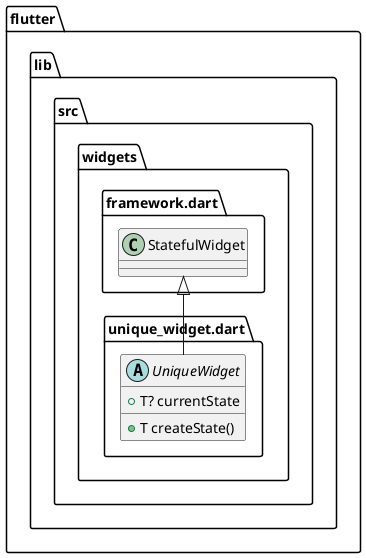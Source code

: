 @startuml
set namespaceSeparator ::

abstract class "flutter::lib::src::widgets::unique_widget.dart::UniqueWidget" {
  +T? currentState
  +T createState()
}

"flutter::lib::src::widgets::framework.dart::StatefulWidget" <|-- "flutter::lib::src::widgets::unique_widget.dart::UniqueWidget"


@enduml